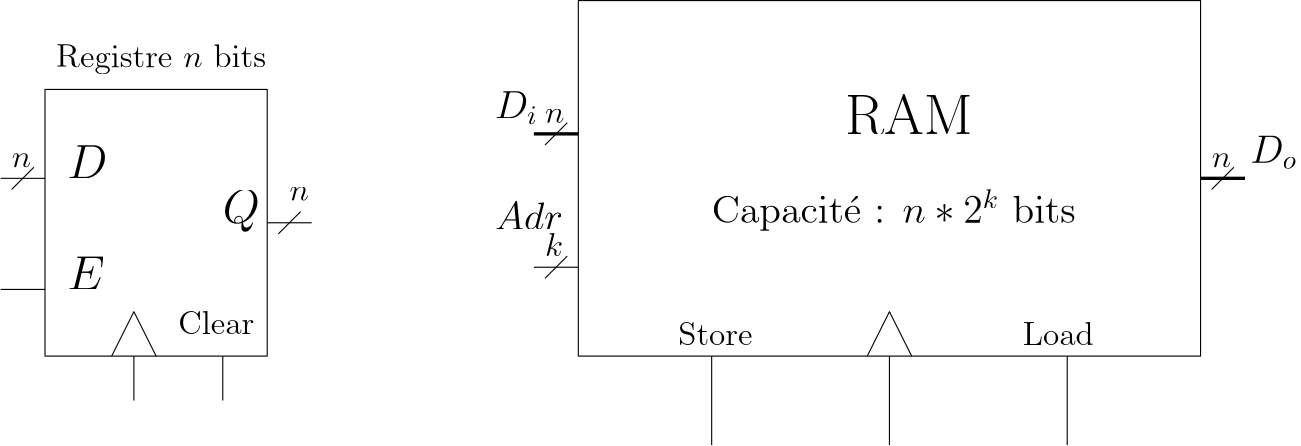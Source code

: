 <?xml version="1.0"?>
<!DOCTYPE ipe SYSTEM "ipe.dtd">
<ipe version="70107" creator="Ipe 7.1.8">
<info created="D:20150911214808" modified="D:20150911214808"/>
<ipestyle name="basic">
<symbol name="arrow/arc(spx)">
<path stroke="sym-stroke" fill="sym-stroke" pen="sym-pen">
0 0 m
-1 0.333 l
-1 -0.333 l
h
</path>
</symbol>
<symbol name="arrow/farc(spx)">
<path stroke="sym-stroke" fill="white" pen="sym-pen">
0 0 m
-1 0.333 l
-1 -0.333 l
h
</path>
</symbol>
<symbol name="arrow/ptarc(spx)">
<path stroke="sym-stroke" fill="sym-stroke" pen="sym-pen">
0 0 m
-1 0.333 l
-0.8 0 l
-1 -0.333 l
h
</path>
</symbol>
<symbol name="arrow/fptarc(spx)">
<path stroke="sym-stroke" fill="white" pen="sym-pen">
0 0 m
-1 0.333 l
-0.8 0 l
-1 -0.333 l
h
</path>
</symbol>
<symbol name="mark/circle(sx)" transformations="translations">
<path fill="sym-stroke">
0.6 0 0 0.6 0 0 e
0.4 0 0 0.4 0 0 e
</path>
</symbol>
<symbol name="mark/disk(sx)" transformations="translations">
<path fill="sym-stroke">
0.6 0 0 0.6 0 0 e
</path>
</symbol>
<symbol name="mark/fdisk(sfx)" transformations="translations">
<group>
<path fill="sym-fill">
0.5 0 0 0.5 0 0 e
</path>
<path fill="sym-stroke" fillrule="eofill">
0.6 0 0 0.6 0 0 e
0.4 0 0 0.4 0 0 e
</path>
</group>
</symbol>
<symbol name="mark/box(sx)" transformations="translations">
<path fill="sym-stroke" fillrule="eofill">
-0.6 -0.6 m
0.6 -0.6 l
0.6 0.6 l
-0.6 0.6 l
h
-0.4 -0.4 m
0.4 -0.4 l
0.4 0.4 l
-0.4 0.4 l
h
</path>
</symbol>
<symbol name="mark/square(sx)" transformations="translations">
<path fill="sym-stroke">
-0.6 -0.6 m
0.6 -0.6 l
0.6 0.6 l
-0.6 0.6 l
h
</path>
</symbol>
<symbol name="mark/fsquare(sfx)" transformations="translations">
<group>
<path fill="sym-fill">
-0.5 -0.5 m
0.5 -0.5 l
0.5 0.5 l
-0.5 0.5 l
h
</path>
<path fill="sym-stroke" fillrule="eofill">
-0.6 -0.6 m
0.6 -0.6 l
0.6 0.6 l
-0.6 0.6 l
h
-0.4 -0.4 m
0.4 -0.4 l
0.4 0.4 l
-0.4 0.4 l
h
</path>
</group>
</symbol>
<symbol name="mark/cross(sx)" transformations="translations">
<group>
<path fill="sym-stroke">
-0.43 -0.57 m
0.57 0.43 l
0.43 0.57 l
-0.57 -0.43 l
h
</path>
<path fill="sym-stroke">
-0.43 0.57 m
0.57 -0.43 l
0.43 -0.57 l
-0.57 0.43 l
h
</path>
</group>
</symbol>
<symbol name="arrow/fnormal(spx)">
<path stroke="sym-stroke" fill="white" pen="sym-pen">
0 0 m
-1 0.333 l
-1 -0.333 l
h
</path>
</symbol>
<symbol name="arrow/pointed(spx)">
<path stroke="sym-stroke" fill="sym-stroke" pen="sym-pen">
0 0 m
-1 0.333 l
-0.8 0 l
-1 -0.333 l
h
</path>
</symbol>
<symbol name="arrow/fpointed(spx)">
<path stroke="sym-stroke" fill="white" pen="sym-pen">
0 0 m
-1 0.333 l
-0.8 0 l
-1 -0.333 l
h
</path>
</symbol>
<symbol name="arrow/linear(spx)">
<path stroke="sym-stroke" pen="sym-pen">
-1 0.333 m
0 0 l
-1 -0.333 l
</path>
</symbol>
<symbol name="arrow/fdouble(spx)">
<path stroke="sym-stroke" fill="white" pen="sym-pen">
0 0 m
-1 0.333 l
-1 -0.333 l
h
-1 0 m
-2 0.333 l
-2 -0.333 l
h
</path>
</symbol>
<symbol name="arrow/double(spx)">
<path stroke="sym-stroke" fill="sym-stroke" pen="sym-pen">
0 0 m
-1 0.333 l
-1 -0.333 l
h
-1 0 m
-2 0.333 l
-2 -0.333 l
h
</path>
</symbol>
<pen name="heavier" value="0.8"/>
<pen name="fat" value="1.2"/>
<pen name="ultrafat" value="2"/>
<symbolsize name="large" value="5"/>
<symbolsize name="small" value="2"/>
<symbolsize name="tiny" value="1.1"/>
<arrowsize name="large" value="10"/>
<arrowsize name="small" value="5"/>
<arrowsize name="tiny" value="3"/>
<color name="red" value="1 0 0"/>
<color name="green" value="0 1 0"/>
<color name="blue" value="0 0 1"/>
<color name="yellow" value="1 1 0"/>
<color name="orange" value="1 0.647 0"/>
<color name="gold" value="1 0.843 0"/>
<color name="purple" value="0.627 0.125 0.941"/>
<color name="gray" value="0.745"/>
<color name="brown" value="0.647 0.165 0.165"/>
<color name="navy" value="0 0 0.502"/>
<color name="pink" value="1 0.753 0.796"/>
<color name="seagreen" value="0.18 0.545 0.341"/>
<color name="turquoise" value="0.251 0.878 0.816"/>
<color name="violet" value="0.933 0.51 0.933"/>
<color name="darkblue" value="0 0 0.545"/>
<color name="darkcyan" value="0 0.545 0.545"/>
<color name="darkgray" value="0.663"/>
<color name="darkgreen" value="0 0.392 0"/>
<color name="darkmagenta" value="0.545 0 0.545"/>
<color name="darkorange" value="1 0.549 0"/>
<color name="darkred" value="0.545 0 0"/>
<color name="lightblue" value="0.678 0.847 0.902"/>
<color name="lightcyan" value="0.878 1 1"/>
<color name="lightgray" value="0.827"/>
<color name="lightgreen" value="0.565 0.933 0.565"/>
<color name="lightyellow" value="1 1 0.878"/>
<dashstyle name="dashed" value="[4] 0"/>
<dashstyle name="dotted" value="[1 3] 0"/>
<dashstyle name="dash dotted" value="[4 2 1 2] 0"/>
<dashstyle name="dash dot dotted" value="[4 2 1 2 1 2] 0"/>
<textsize name="large" value="\large"/>
<textsize name="Large" value="\Large"/>
<textsize name="LARGE" value="\LARGE"/>
<textsize name="huge" value="\huge"/>
<textsize name="Huge" value="\Huge"/>
<textsize name="small" value="\small"/>
<textsize name="footnote" value="\footnotesize"/>
<textsize name="tiny" value="\tiny"/>
<textstyle name="center" begin="\begin{center}" end="\end{center}"/>
<textstyle name="itemize" begin="\begin{itemize}" end="\end{itemize}"/>
<textstyle name="item" begin="\begin{itemize}\item{}" end="\end{itemize}"/>
<gridsize name="4 pts" value="4"/>
<gridsize name="8 pts (~3 mm)" value="8"/>
<gridsize name="16 pts (~6 mm)" value="16"/>
<gridsize name="32 pts (~12 mm)" value="32"/>
<gridsize name="10 pts (~3.5 mm)" value="10"/>
<gridsize name="20 pts (~7 mm)" value="20"/>
<gridsize name="14 pts (~5 mm)" value="14"/>
<gridsize name="28 pts (~10 mm)" value="28"/>
<gridsize name="56 pts (~20 mm)" value="56"/>
<anglesize name="90 deg" value="90"/>
<anglesize name="60 deg" value="60"/>
<anglesize name="45 deg" value="45"/>
<anglesize name="30 deg" value="30"/>
<anglesize name="22.5 deg" value="22.5"/>
<tiling name="falling" angle="-60" step="4" width="1"/>
<tiling name="rising" angle="30" step="4" width="1"/>
</ipestyle>
<page>
<layer name="alpha"/>
<view layers="alpha" active="alpha"/>
<path layer="alpha" matrix="1 0 0 1 304 96" stroke="black" pen="fat">
192 640 m
208 640 l
208 640 l
</path>
<text matrix="1 0 0 1 417.876 53.625" transformations="translations" pos="96 688" stroke="black" type="label" width="16.99" height="9.805" depth="2.15" valign="baseline" size="Large">$D_o$</text>
<path matrix="1 0 0 1 144 16" stroke="black" pen="fat">
128 736 m
112 736 l
</path>
<path matrix="1 0 0 1 224 0" stroke="black">
152 672 m
160 688 l
168 672 l
</path>
<path matrix="1 0 0 1 144 16" stroke="black">
124 740 m
116 732 l
</path>
<text matrix="1 0 0 1 44 28" transformations="translations" pos="216 728" stroke="black" type="label" width="6.988" height="5.147" depth="0" valign="baseline" size="large">$n$</text>
<text matrix="1 0 0 1 145.876 69.625" transformations="translations" pos="96 688" stroke="black" type="label" width="15.594" height="9.805" depth="2.15" valign="baseline" size="Large">$D_i$</text>
<path matrix="1 0 0 1 208 208" stroke="black">
64 496 m
48 496 l
</path>
<text matrix="1 0 0 1 145.876 29.625" transformations="translations" pos="96 688" stroke="black" type="label" width="24.55" height="9.963" depth="0" valign="baseline" size="Large">$Adr$</text>
<path matrix="1 0 0 1 208 208" stroke="black">
64 592 m
64 464 l
288 464 l
288 592 l
h
</path>
<path matrix="1 0 0 1 224 208" stroke="black">
160 464 m
160 432 l
</path>
<path matrix="1 0 0 1 208 208" stroke="black">
112 464 m
112 432 l
</path>
<path matrix="1 0 0 1 224 208" stroke="black">
224 464 m
224 432 l
</path>
<text matrix="1 0 0 1 256 208" transformations="translations" pos="112 544" stroke="black" type="label" width="45.95" height="14.116" depth="0" valign="baseline" size="huge">RAM</text>
<text matrix="1 0 0 1 208 208" transformations="translations" pos="112 512" stroke="black" type="label" width="124.78" height="12.124" depth="2.79" valign="baseline" size="Large">Capacité : $n * 2^k$ bits</text>
<path matrix="1 0 0 1 384 0" stroke="black">
124 740 m
116 732 l
</path>
<text matrix="1 0 0 1 284 12" transformations="translations" pos="216 728" stroke="black" type="label" width="6.988" height="5.147" depth="0" valign="baseline" size="large">$n$</text>
<path matrix="1 0 0 1 144 -32" stroke="black">
124 740 m
116 732 l
</path>
<text matrix="1 0 0 1 44 -20" transformations="translations" pos="216 728" stroke="black" type="label" width="6.49" height="8.302" depth="0" valign="baseline" size="large">$k$</text>
<text matrix="1 0 0 1 196 212" transformations="translations" pos="112 464" stroke="black" type="label" width="26.664" height="8.169" depth="0" valign="baseline" size="large">Store</text>
<text matrix="1 0 0 1 320 212" transformations="translations" pos="112 464" stroke="black" type="label" width="25.523" height="8.302" depth="0" valign="baseline" size="large">Load</text>
<path matrix="1 0 0 1 -48 0" stroke="black">
128 768 m
128 672 l
208 672 l
208 768 l
h
</path>
<text matrix="1 0 0 1 -48 0" transformations="translations" pos="192 720" stroke="black" type="label" width="13.351" height="11.761" depth="3.35" valign="baseline" size="LARGE">$Q$</text>
<text matrix="1 0 0 1 -56 0" transformations="translations" pos="144 736" stroke="black" type="label" width="14.464" height="11.764" depth="0" valign="baseline" size="LARGE">$D$</text>
<path matrix="1 0 0 1 -48 0" stroke="black">
128 736 m
112 736 l
</path>
<path matrix="1 0 0 1 -48 0" stroke="black">
208 720 m
224 720 l
</path>
<path matrix="1 0 0 1 -48 0" stroke="black">
160 672 m
160 656 l
</path>
<path matrix="1 0 0 1 -48 0" stroke="black">
152 672 m
160 688 l
168 672 l
</path>
<text matrix="1 0 0 1 -56 -40" transformations="translations" pos="144 736" stroke="black" type="label" width="13.487" height="11.764" depth="0" valign="baseline" size="LARGE">$E$</text>
<path matrix="1 0 0 1 -48 0" stroke="black">
128 696 m
112 696 l
</path>
<text matrix="1 0 0 1 -56 0" transformations="translations" pos="184 680" stroke="black" type="label" width="27.314" height="8.302" depth="0" valign="baseline" size="large">Clear</text>
<path matrix="1 0 0 1 -48 0" stroke="black">
192 672 m
192 656 l
</path>
<path matrix="1 0 0 1 -48 0" stroke="black">
220 724 m
212 716 l
</path>
<path matrix="1 0 0 1 -48 0" stroke="black">
124 740 m
116 732 l
</path>
<text matrix="1 0 0 1 -48 0" transformations="translations" pos="216 728" stroke="black" type="label" width="6.988" height="5.147" depth="0" valign="baseline" size="large">$n$</text>
<text matrix="1 0 0 1 -148 12" transformations="translations" pos="216 728" stroke="black" type="label" width="6.988" height="5.147" depth="0" valign="baseline" size="large">$n$</text>
<text matrix="1 0 0 1 -68 -4" transformations="translations" pos="152 780" stroke="black" type="label" width="75.563" height="8.307" depth="2.32" valign="baseline" size="large">Registre $n$ bits</text>
</page>
</ipe>
